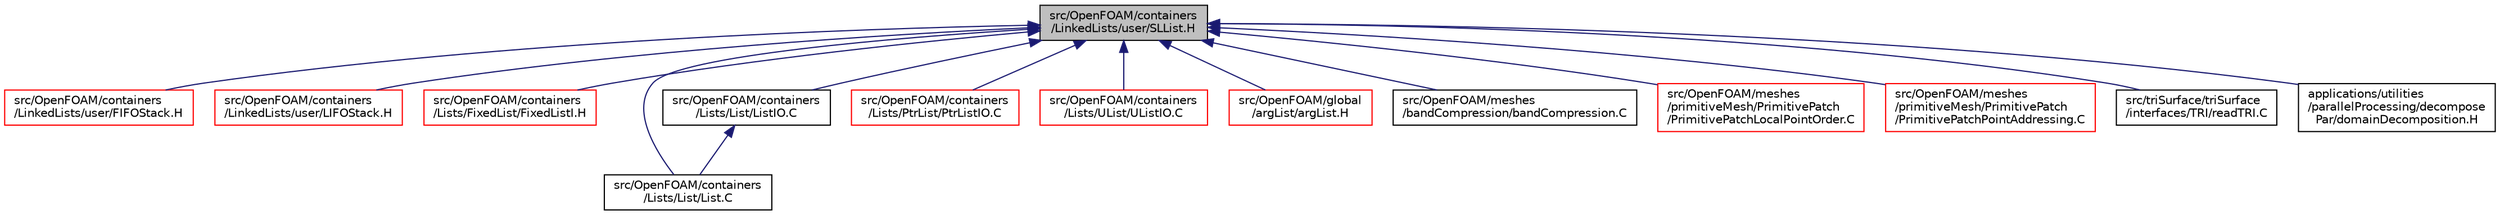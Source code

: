 digraph "src/OpenFOAM/containers/LinkedLists/user/SLList.H"
{
  bgcolor="transparent";
  edge [fontname="Helvetica",fontsize="10",labelfontname="Helvetica",labelfontsize="10"];
  node [fontname="Helvetica",fontsize="10",shape=record];
  Node50 [label="src/OpenFOAM/containers\l/LinkedLists/user/SLList.H",height=0.2,width=0.4,color="black", fillcolor="grey75", style="filled", fontcolor="black"];
  Node50 -> Node51 [dir="back",color="midnightblue",fontsize="10",style="solid",fontname="Helvetica"];
  Node51 [label="src/OpenFOAM/containers\l/LinkedLists/user/FIFOStack.H",height=0.2,width=0.4,color="red",URL="$a09278.html"];
  Node50 -> Node605 [dir="back",color="midnightblue",fontsize="10",style="solid",fontname="Helvetica"];
  Node605 [label="src/OpenFOAM/containers\l/LinkedLists/user/LIFOStack.H",height=0.2,width=0.4,color="red",URL="$a09287.html"];
  Node50 -> Node4674 [dir="back",color="midnightblue",fontsize="10",style="solid",fontname="Helvetica"];
  Node4674 [label="src/OpenFOAM/containers\l/Lists/FixedList/FixedListI.H",height=0.2,width=0.4,color="red",URL="$a09347.html"];
  Node50 -> Node4682 [dir="back",color="midnightblue",fontsize="10",style="solid",fontname="Helvetica"];
  Node4682 [label="src/OpenFOAM/containers\l/Lists/List/List.C",height=0.2,width=0.4,color="black",URL="$a09365.html"];
  Node50 -> Node4759 [dir="back",color="midnightblue",fontsize="10",style="solid",fontname="Helvetica"];
  Node4759 [label="src/OpenFOAM/containers\l/Lists/List/ListIO.C",height=0.2,width=0.4,color="black",URL="$a09374.html"];
  Node4759 -> Node4682 [dir="back",color="midnightblue",fontsize="10",style="solid",fontname="Helvetica"];
  Node50 -> Node4760 [dir="back",color="midnightblue",fontsize="10",style="solid",fontname="Helvetica"];
  Node4760 [label="src/OpenFOAM/containers\l/Lists/PtrList/PtrListIO.C",height=0.2,width=0.4,color="red",URL="$a09425.html"];
  Node50 -> Node4762 [dir="back",color="midnightblue",fontsize="10",style="solid",fontname="Helvetica"];
  Node4762 [label="src/OpenFOAM/containers\l/Lists/UList/UListIO.C",height=0.2,width=0.4,color="red",URL="$a09467.html"];
  Node50 -> Node683 [dir="back",color="midnightblue",fontsize="10",style="solid",fontname="Helvetica"];
  Node683 [label="src/OpenFOAM/global\l/argList/argList.H",height=0.2,width=0.4,color="red",URL="$a10907.html"];
  Node50 -> Node4764 [dir="back",color="midnightblue",fontsize="10",style="solid",fontname="Helvetica"];
  Node4764 [label="src/OpenFOAM/meshes\l/bandCompression/bandCompression.C",height=0.2,width=0.4,color="black",URL="$a11855.html",tooltip="The function renumbers the addressing such that the band of the matrix is reduced. The algorithm uses a simple search through the neighbour list. "];
  Node50 -> Node4765 [dir="back",color="midnightblue",fontsize="10",style="solid",fontname="Helvetica"];
  Node4765 [label="src/OpenFOAM/meshes\l/primitiveMesh/PrimitivePatch\l/PrimitivePatchLocalPointOrder.C",height=0.2,width=0.4,color="red",URL="$a12737.html",tooltip="Orders the local points on the patch for most efficient search. "];
  Node50 -> Node4295 [dir="back",color="midnightblue",fontsize="10",style="solid",fontname="Helvetica"];
  Node4295 [label="src/OpenFOAM/meshes\l/primitiveMesh/PrimitivePatch\l/PrimitivePatchPointAddressing.C",height=0.2,width=0.4,color="red",URL="$a12749.html",tooltip="Point addressing on the patch: pointEdges and pointFaces. "];
  Node50 -> Node4190 [dir="back",color="midnightblue",fontsize="10",style="solid",fontname="Helvetica"];
  Node4190 [label="src/triSurface/triSurface\l/interfaces/TRI/readTRI.C",height=0.2,width=0.4,color="black",URL="$a17492.html",tooltip="TRI (triangle) file reader. Comes out of e.g. AC3D. lines are 9 floats (3 points, each 3 floats) foll..."];
  Node50 -> Node603 [dir="back",color="midnightblue",fontsize="10",style="solid",fontname="Helvetica"];
  Node603 [label="applications/utilities\l/parallelProcessing/decompose\lPar/domainDecomposition.H",height=0.2,width=0.4,color="black",URL="$a19190.html"];
}
